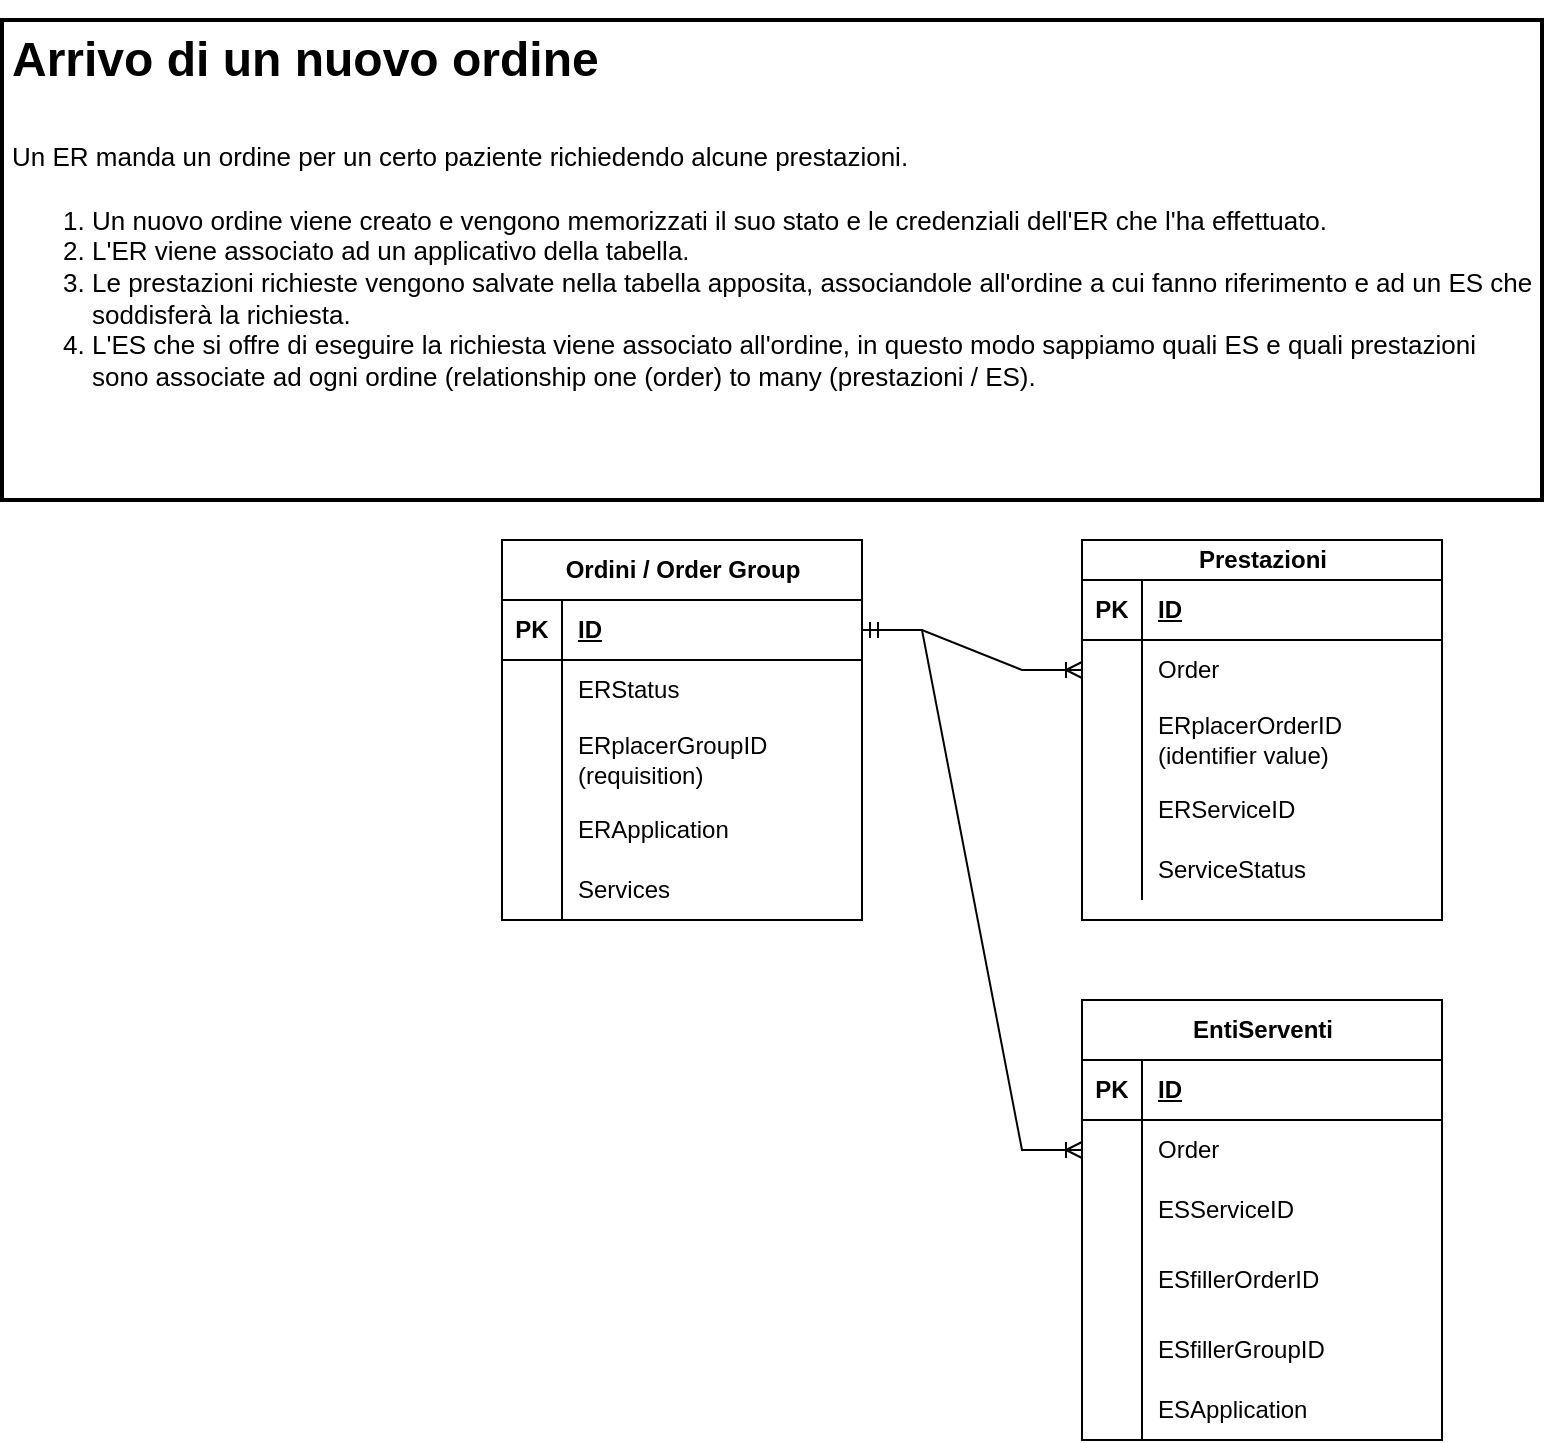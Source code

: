 <mxfile version="21.1.2" type="github">
  <diagram id="C5RBs43oDa-KdzZeNtuy" name="Page-1">
    <mxGraphModel dx="1500" dy="830" grid="1" gridSize="10" guides="1" tooltips="1" connect="1" arrows="1" fold="1" page="1" pageScale="1" pageWidth="827" pageHeight="1169" math="0" shadow="0">
      <root>
        <mxCell id="WIyWlLk6GJQsqaUBKTNV-0" />
        <mxCell id="WIyWlLk6GJQsqaUBKTNV-1" parent="WIyWlLk6GJQsqaUBKTNV-0" />
        <mxCell id="ccIGnVdBJyadtBcD3m43-22" value="Prestazioni" style="shape=table;startSize=20;container=1;collapsible=1;childLayout=tableLayout;fixedRows=1;rowLines=0;fontStyle=1;align=center;resizeLast=1;html=1;" vertex="1" parent="WIyWlLk6GJQsqaUBKTNV-1">
          <mxGeometry x="570" y="270" width="180" height="190" as="geometry" />
        </mxCell>
        <mxCell id="ccIGnVdBJyadtBcD3m43-23" value="" style="shape=tableRow;horizontal=0;startSize=0;swimlaneHead=0;swimlaneBody=0;fillColor=none;collapsible=0;dropTarget=0;points=[[0,0.5],[1,0.5]];portConstraint=eastwest;top=0;left=0;right=0;bottom=1;" vertex="1" parent="ccIGnVdBJyadtBcD3m43-22">
          <mxGeometry y="20" width="180" height="30" as="geometry" />
        </mxCell>
        <mxCell id="ccIGnVdBJyadtBcD3m43-24" value="PK" style="shape=partialRectangle;connectable=0;fillColor=none;top=0;left=0;bottom=0;right=0;fontStyle=1;overflow=hidden;whiteSpace=wrap;html=1;" vertex="1" parent="ccIGnVdBJyadtBcD3m43-23">
          <mxGeometry width="30" height="30" as="geometry">
            <mxRectangle width="30" height="30" as="alternateBounds" />
          </mxGeometry>
        </mxCell>
        <mxCell id="ccIGnVdBJyadtBcD3m43-25" value="ID" style="shape=partialRectangle;connectable=0;fillColor=none;top=0;left=0;bottom=0;right=0;align=left;spacingLeft=6;fontStyle=5;overflow=hidden;whiteSpace=wrap;html=1;" vertex="1" parent="ccIGnVdBJyadtBcD3m43-23">
          <mxGeometry x="30" width="150" height="30" as="geometry">
            <mxRectangle width="150" height="30" as="alternateBounds" />
          </mxGeometry>
        </mxCell>
        <mxCell id="ccIGnVdBJyadtBcD3m43-64" value="" style="shape=tableRow;horizontal=0;startSize=0;swimlaneHead=0;swimlaneBody=0;fillColor=none;collapsible=0;dropTarget=0;points=[[0,0.5],[1,0.5]];portConstraint=eastwest;top=0;left=0;right=0;bottom=0;" vertex="1" parent="ccIGnVdBJyadtBcD3m43-22">
          <mxGeometry y="50" width="180" height="30" as="geometry" />
        </mxCell>
        <mxCell id="ccIGnVdBJyadtBcD3m43-65" value="" style="shape=partialRectangle;connectable=0;fillColor=none;top=0;left=0;bottom=0;right=0;editable=1;overflow=hidden;whiteSpace=wrap;html=1;" vertex="1" parent="ccIGnVdBJyadtBcD3m43-64">
          <mxGeometry width="30" height="30" as="geometry">
            <mxRectangle width="30" height="30" as="alternateBounds" />
          </mxGeometry>
        </mxCell>
        <mxCell id="ccIGnVdBJyadtBcD3m43-66" value="Order" style="shape=partialRectangle;connectable=0;fillColor=none;top=0;left=0;bottom=0;right=0;align=left;spacingLeft=6;overflow=hidden;whiteSpace=wrap;html=1;" vertex="1" parent="ccIGnVdBJyadtBcD3m43-64">
          <mxGeometry x="30" width="150" height="30" as="geometry">
            <mxRectangle width="150" height="30" as="alternateBounds" />
          </mxGeometry>
        </mxCell>
        <mxCell id="ccIGnVdBJyadtBcD3m43-26" value="" style="shape=tableRow;horizontal=0;startSize=0;swimlaneHead=0;swimlaneBody=0;fillColor=none;collapsible=0;dropTarget=0;points=[[0,0.5],[1,0.5]];portConstraint=eastwest;top=0;left=0;right=0;bottom=0;" vertex="1" parent="ccIGnVdBJyadtBcD3m43-22">
          <mxGeometry y="80" width="180" height="40" as="geometry" />
        </mxCell>
        <mxCell id="ccIGnVdBJyadtBcD3m43-27" value="" style="shape=partialRectangle;connectable=0;fillColor=none;top=0;left=0;bottom=0;right=0;editable=1;overflow=hidden;whiteSpace=wrap;html=1;" vertex="1" parent="ccIGnVdBJyadtBcD3m43-26">
          <mxGeometry width="30" height="40" as="geometry">
            <mxRectangle width="30" height="40" as="alternateBounds" />
          </mxGeometry>
        </mxCell>
        <mxCell id="ccIGnVdBJyadtBcD3m43-28" value="ERplacerOrderID&lt;br&gt;(identifier value)" style="shape=partialRectangle;connectable=0;fillColor=none;top=0;left=0;bottom=0;right=0;align=left;spacingLeft=6;overflow=hidden;whiteSpace=wrap;html=1;" vertex="1" parent="ccIGnVdBJyadtBcD3m43-26">
          <mxGeometry x="30" width="150" height="40" as="geometry">
            <mxRectangle width="150" height="40" as="alternateBounds" />
          </mxGeometry>
        </mxCell>
        <mxCell id="ccIGnVdBJyadtBcD3m43-29" value="" style="shape=tableRow;horizontal=0;startSize=0;swimlaneHead=0;swimlaneBody=0;fillColor=none;collapsible=0;dropTarget=0;points=[[0,0.5],[1,0.5]];portConstraint=eastwest;top=0;left=0;right=0;bottom=0;" vertex="1" parent="ccIGnVdBJyadtBcD3m43-22">
          <mxGeometry y="120" width="180" height="30" as="geometry" />
        </mxCell>
        <mxCell id="ccIGnVdBJyadtBcD3m43-30" value="" style="shape=partialRectangle;connectable=0;fillColor=none;top=0;left=0;bottom=0;right=0;editable=1;overflow=hidden;whiteSpace=wrap;html=1;" vertex="1" parent="ccIGnVdBJyadtBcD3m43-29">
          <mxGeometry width="30" height="30" as="geometry">
            <mxRectangle width="30" height="30" as="alternateBounds" />
          </mxGeometry>
        </mxCell>
        <mxCell id="ccIGnVdBJyadtBcD3m43-31" value="ERServiceID" style="shape=partialRectangle;connectable=0;fillColor=none;top=0;left=0;bottom=0;right=0;align=left;spacingLeft=6;overflow=hidden;whiteSpace=wrap;html=1;" vertex="1" parent="ccIGnVdBJyadtBcD3m43-29">
          <mxGeometry x="30" width="150" height="30" as="geometry">
            <mxRectangle width="150" height="30" as="alternateBounds" />
          </mxGeometry>
        </mxCell>
        <mxCell id="ccIGnVdBJyadtBcD3m43-32" value="" style="shape=tableRow;horizontal=0;startSize=0;swimlaneHead=0;swimlaneBody=0;fillColor=none;collapsible=0;dropTarget=0;points=[[0,0.5],[1,0.5]];portConstraint=eastwest;top=0;left=0;right=0;bottom=0;" vertex="1" parent="ccIGnVdBJyadtBcD3m43-22">
          <mxGeometry y="150" width="180" height="30" as="geometry" />
        </mxCell>
        <mxCell id="ccIGnVdBJyadtBcD3m43-33" value="" style="shape=partialRectangle;connectable=0;fillColor=none;top=0;left=0;bottom=0;right=0;editable=1;overflow=hidden;whiteSpace=wrap;html=1;" vertex="1" parent="ccIGnVdBJyadtBcD3m43-32">
          <mxGeometry width="30" height="30" as="geometry">
            <mxRectangle width="30" height="30" as="alternateBounds" />
          </mxGeometry>
        </mxCell>
        <mxCell id="ccIGnVdBJyadtBcD3m43-34" value="ServiceStatus" style="shape=partialRectangle;connectable=0;fillColor=none;top=0;left=0;bottom=0;right=0;align=left;spacingLeft=6;overflow=hidden;whiteSpace=wrap;html=1;" vertex="1" parent="ccIGnVdBJyadtBcD3m43-32">
          <mxGeometry x="30" width="150" height="30" as="geometry">
            <mxRectangle width="150" height="30" as="alternateBounds" />
          </mxGeometry>
        </mxCell>
        <mxCell id="ccIGnVdBJyadtBcD3m43-35" value="Ordini / Order Group" style="shape=table;startSize=30;container=1;collapsible=1;childLayout=tableLayout;fixedRows=1;rowLines=0;fontStyle=1;align=center;resizeLast=1;html=1;" vertex="1" parent="WIyWlLk6GJQsqaUBKTNV-1">
          <mxGeometry x="280" y="270" width="180" height="190" as="geometry" />
        </mxCell>
        <mxCell id="ccIGnVdBJyadtBcD3m43-36" value="" style="shape=tableRow;horizontal=0;startSize=0;swimlaneHead=0;swimlaneBody=0;fillColor=none;collapsible=0;dropTarget=0;points=[[0,0.5],[1,0.5]];portConstraint=eastwest;top=0;left=0;right=0;bottom=1;" vertex="1" parent="ccIGnVdBJyadtBcD3m43-35">
          <mxGeometry y="30" width="180" height="30" as="geometry" />
        </mxCell>
        <mxCell id="ccIGnVdBJyadtBcD3m43-37" value="PK" style="shape=partialRectangle;connectable=0;fillColor=none;top=0;left=0;bottom=0;right=0;fontStyle=1;overflow=hidden;whiteSpace=wrap;html=1;" vertex="1" parent="ccIGnVdBJyadtBcD3m43-36">
          <mxGeometry width="30" height="30" as="geometry">
            <mxRectangle width="30" height="30" as="alternateBounds" />
          </mxGeometry>
        </mxCell>
        <mxCell id="ccIGnVdBJyadtBcD3m43-38" value="ID" style="shape=partialRectangle;connectable=0;fillColor=none;top=0;left=0;bottom=0;right=0;align=left;spacingLeft=6;fontStyle=5;overflow=hidden;whiteSpace=wrap;html=1;" vertex="1" parent="ccIGnVdBJyadtBcD3m43-36">
          <mxGeometry x="30" width="150" height="30" as="geometry">
            <mxRectangle width="150" height="30" as="alternateBounds" />
          </mxGeometry>
        </mxCell>
        <mxCell id="ccIGnVdBJyadtBcD3m43-39" value="" style="shape=tableRow;horizontal=0;startSize=0;swimlaneHead=0;swimlaneBody=0;fillColor=none;collapsible=0;dropTarget=0;points=[[0,0.5],[1,0.5]];portConstraint=eastwest;top=0;left=0;right=0;bottom=0;" vertex="1" parent="ccIGnVdBJyadtBcD3m43-35">
          <mxGeometry y="60" width="180" height="30" as="geometry" />
        </mxCell>
        <mxCell id="ccIGnVdBJyadtBcD3m43-40" value="" style="shape=partialRectangle;connectable=0;fillColor=none;top=0;left=0;bottom=0;right=0;editable=1;overflow=hidden;whiteSpace=wrap;html=1;" vertex="1" parent="ccIGnVdBJyadtBcD3m43-39">
          <mxGeometry width="30" height="30" as="geometry">
            <mxRectangle width="30" height="30" as="alternateBounds" />
          </mxGeometry>
        </mxCell>
        <mxCell id="ccIGnVdBJyadtBcD3m43-41" value="ERStatus" style="shape=partialRectangle;connectable=0;fillColor=none;top=0;left=0;bottom=0;right=0;align=left;spacingLeft=6;overflow=hidden;whiteSpace=wrap;html=1;" vertex="1" parent="ccIGnVdBJyadtBcD3m43-39">
          <mxGeometry x="30" width="150" height="30" as="geometry">
            <mxRectangle width="150" height="30" as="alternateBounds" />
          </mxGeometry>
        </mxCell>
        <mxCell id="ccIGnVdBJyadtBcD3m43-42" value="" style="shape=tableRow;horizontal=0;startSize=0;swimlaneHead=0;swimlaneBody=0;fillColor=none;collapsible=0;dropTarget=0;points=[[0,0.5],[1,0.5]];portConstraint=eastwest;top=0;left=0;right=0;bottom=0;" vertex="1" parent="ccIGnVdBJyadtBcD3m43-35">
          <mxGeometry y="90" width="180" height="40" as="geometry" />
        </mxCell>
        <mxCell id="ccIGnVdBJyadtBcD3m43-43" value="" style="shape=partialRectangle;connectable=0;fillColor=none;top=0;left=0;bottom=0;right=0;editable=1;overflow=hidden;whiteSpace=wrap;html=1;" vertex="1" parent="ccIGnVdBJyadtBcD3m43-42">
          <mxGeometry width="30" height="40" as="geometry">
            <mxRectangle width="30" height="40" as="alternateBounds" />
          </mxGeometry>
        </mxCell>
        <mxCell id="ccIGnVdBJyadtBcD3m43-44" value="ERplacerGroupID (requisition)" style="shape=partialRectangle;connectable=0;fillColor=none;top=0;left=0;bottom=0;right=0;align=left;spacingLeft=6;overflow=hidden;whiteSpace=wrap;html=1;" vertex="1" parent="ccIGnVdBJyadtBcD3m43-42">
          <mxGeometry x="30" width="150" height="40" as="geometry">
            <mxRectangle width="150" height="40" as="alternateBounds" />
          </mxGeometry>
        </mxCell>
        <mxCell id="ccIGnVdBJyadtBcD3m43-45" value="" style="shape=tableRow;horizontal=0;startSize=0;swimlaneHead=0;swimlaneBody=0;fillColor=none;collapsible=0;dropTarget=0;points=[[0,0.5],[1,0.5]];portConstraint=eastwest;top=0;left=0;right=0;bottom=0;" vertex="1" parent="ccIGnVdBJyadtBcD3m43-35">
          <mxGeometry y="130" width="180" height="30" as="geometry" />
        </mxCell>
        <mxCell id="ccIGnVdBJyadtBcD3m43-46" value="" style="shape=partialRectangle;connectable=0;fillColor=none;top=0;left=0;bottom=0;right=0;editable=1;overflow=hidden;whiteSpace=wrap;html=1;" vertex="1" parent="ccIGnVdBJyadtBcD3m43-45">
          <mxGeometry width="30" height="30" as="geometry">
            <mxRectangle width="30" height="30" as="alternateBounds" />
          </mxGeometry>
        </mxCell>
        <mxCell id="ccIGnVdBJyadtBcD3m43-47" value="ERApplication" style="shape=partialRectangle;connectable=0;fillColor=none;top=0;left=0;bottom=0;right=0;align=left;spacingLeft=6;overflow=hidden;whiteSpace=wrap;html=1;" vertex="1" parent="ccIGnVdBJyadtBcD3m43-45">
          <mxGeometry x="30" width="150" height="30" as="geometry">
            <mxRectangle width="150" height="30" as="alternateBounds" />
          </mxGeometry>
        </mxCell>
        <mxCell id="ccIGnVdBJyadtBcD3m43-61" value="" style="shape=tableRow;horizontal=0;startSize=0;swimlaneHead=0;swimlaneBody=0;fillColor=none;collapsible=0;dropTarget=0;points=[[0,0.5],[1,0.5]];portConstraint=eastwest;top=0;left=0;right=0;bottom=0;" vertex="1" parent="ccIGnVdBJyadtBcD3m43-35">
          <mxGeometry y="160" width="180" height="30" as="geometry" />
        </mxCell>
        <mxCell id="ccIGnVdBJyadtBcD3m43-62" value="" style="shape=partialRectangle;connectable=0;fillColor=none;top=0;left=0;bottom=0;right=0;editable=1;overflow=hidden;whiteSpace=wrap;html=1;" vertex="1" parent="ccIGnVdBJyadtBcD3m43-61">
          <mxGeometry width="30" height="30" as="geometry">
            <mxRectangle width="30" height="30" as="alternateBounds" />
          </mxGeometry>
        </mxCell>
        <mxCell id="ccIGnVdBJyadtBcD3m43-63" value="Services" style="shape=partialRectangle;connectable=0;fillColor=none;top=0;left=0;bottom=0;right=0;align=left;spacingLeft=6;overflow=hidden;whiteSpace=wrap;html=1;" vertex="1" parent="ccIGnVdBJyadtBcD3m43-61">
          <mxGeometry x="30" width="150" height="30" as="geometry">
            <mxRectangle width="150" height="30" as="alternateBounds" />
          </mxGeometry>
        </mxCell>
        <mxCell id="ccIGnVdBJyadtBcD3m43-67" value="EntiServenti" style="shape=table;startSize=30;container=1;collapsible=1;childLayout=tableLayout;fixedRows=1;rowLines=0;fontStyle=1;align=center;resizeLast=1;html=1;" vertex="1" parent="WIyWlLk6GJQsqaUBKTNV-1">
          <mxGeometry x="570" y="500" width="180" height="220" as="geometry" />
        </mxCell>
        <mxCell id="ccIGnVdBJyadtBcD3m43-68" value="" style="shape=tableRow;horizontal=0;startSize=0;swimlaneHead=0;swimlaneBody=0;fillColor=none;collapsible=0;dropTarget=0;points=[[0,0.5],[1,0.5]];portConstraint=eastwest;top=0;left=0;right=0;bottom=1;" vertex="1" parent="ccIGnVdBJyadtBcD3m43-67">
          <mxGeometry y="30" width="180" height="30" as="geometry" />
        </mxCell>
        <mxCell id="ccIGnVdBJyadtBcD3m43-69" value="PK" style="shape=partialRectangle;connectable=0;fillColor=none;top=0;left=0;bottom=0;right=0;fontStyle=1;overflow=hidden;whiteSpace=wrap;html=1;" vertex="1" parent="ccIGnVdBJyadtBcD3m43-68">
          <mxGeometry width="30" height="30" as="geometry">
            <mxRectangle width="30" height="30" as="alternateBounds" />
          </mxGeometry>
        </mxCell>
        <mxCell id="ccIGnVdBJyadtBcD3m43-70" value="ID" style="shape=partialRectangle;connectable=0;fillColor=none;top=0;left=0;bottom=0;right=0;align=left;spacingLeft=6;fontStyle=5;overflow=hidden;whiteSpace=wrap;html=1;" vertex="1" parent="ccIGnVdBJyadtBcD3m43-68">
          <mxGeometry x="30" width="150" height="30" as="geometry">
            <mxRectangle width="150" height="30" as="alternateBounds" />
          </mxGeometry>
        </mxCell>
        <mxCell id="ccIGnVdBJyadtBcD3m43-71" value="" style="shape=tableRow;horizontal=0;startSize=0;swimlaneHead=0;swimlaneBody=0;fillColor=none;collapsible=0;dropTarget=0;points=[[0,0.5],[1,0.5]];portConstraint=eastwest;top=0;left=0;right=0;bottom=0;" vertex="1" parent="ccIGnVdBJyadtBcD3m43-67">
          <mxGeometry y="60" width="180" height="30" as="geometry" />
        </mxCell>
        <mxCell id="ccIGnVdBJyadtBcD3m43-72" value="" style="shape=partialRectangle;connectable=0;fillColor=none;top=0;left=0;bottom=0;right=0;editable=1;overflow=hidden;whiteSpace=wrap;html=1;" vertex="1" parent="ccIGnVdBJyadtBcD3m43-71">
          <mxGeometry width="30" height="30" as="geometry">
            <mxRectangle width="30" height="30" as="alternateBounds" />
          </mxGeometry>
        </mxCell>
        <mxCell id="ccIGnVdBJyadtBcD3m43-73" value="Order" style="shape=partialRectangle;connectable=0;fillColor=none;top=0;left=0;bottom=0;right=0;align=left;spacingLeft=6;overflow=hidden;whiteSpace=wrap;html=1;" vertex="1" parent="ccIGnVdBJyadtBcD3m43-71">
          <mxGeometry x="30" width="150" height="30" as="geometry">
            <mxRectangle width="150" height="30" as="alternateBounds" />
          </mxGeometry>
        </mxCell>
        <mxCell id="ccIGnVdBJyadtBcD3m43-99" value="" style="shape=tableRow;horizontal=0;startSize=0;swimlaneHead=0;swimlaneBody=0;fillColor=none;collapsible=0;dropTarget=0;points=[[0,0.5],[1,0.5]];portConstraint=eastwest;top=0;left=0;right=0;bottom=0;" vertex="1" parent="ccIGnVdBJyadtBcD3m43-67">
          <mxGeometry y="90" width="180" height="30" as="geometry" />
        </mxCell>
        <mxCell id="ccIGnVdBJyadtBcD3m43-100" value="" style="shape=partialRectangle;connectable=0;fillColor=none;top=0;left=0;bottom=0;right=0;editable=1;overflow=hidden;whiteSpace=wrap;html=1;" vertex="1" parent="ccIGnVdBJyadtBcD3m43-99">
          <mxGeometry width="30" height="30" as="geometry">
            <mxRectangle width="30" height="30" as="alternateBounds" />
          </mxGeometry>
        </mxCell>
        <mxCell id="ccIGnVdBJyadtBcD3m43-101" value="ESServiceID" style="shape=partialRectangle;connectable=0;fillColor=none;top=0;left=0;bottom=0;right=0;align=left;spacingLeft=6;overflow=hidden;whiteSpace=wrap;html=1;" vertex="1" parent="ccIGnVdBJyadtBcD3m43-99">
          <mxGeometry x="30" width="150" height="30" as="geometry">
            <mxRectangle width="150" height="30" as="alternateBounds" />
          </mxGeometry>
        </mxCell>
        <mxCell id="ccIGnVdBJyadtBcD3m43-74" value="" style="shape=tableRow;horizontal=0;startSize=0;swimlaneHead=0;swimlaneBody=0;fillColor=none;collapsible=0;dropTarget=0;points=[[0,0.5],[1,0.5]];portConstraint=eastwest;top=0;left=0;right=0;bottom=0;" vertex="1" parent="ccIGnVdBJyadtBcD3m43-67">
          <mxGeometry y="120" width="180" height="40" as="geometry" />
        </mxCell>
        <mxCell id="ccIGnVdBJyadtBcD3m43-75" value="" style="shape=partialRectangle;connectable=0;fillColor=none;top=0;left=0;bottom=0;right=0;editable=1;overflow=hidden;whiteSpace=wrap;html=1;" vertex="1" parent="ccIGnVdBJyadtBcD3m43-74">
          <mxGeometry width="30" height="40" as="geometry">
            <mxRectangle width="30" height="40" as="alternateBounds" />
          </mxGeometry>
        </mxCell>
        <mxCell id="ccIGnVdBJyadtBcD3m43-76" value="ESfillerOrderID" style="shape=partialRectangle;connectable=0;fillColor=none;top=0;left=0;bottom=0;right=0;align=left;spacingLeft=6;overflow=hidden;whiteSpace=wrap;html=1;" vertex="1" parent="ccIGnVdBJyadtBcD3m43-74">
          <mxGeometry x="30" width="150" height="40" as="geometry">
            <mxRectangle width="150" height="40" as="alternateBounds" />
          </mxGeometry>
        </mxCell>
        <mxCell id="ccIGnVdBJyadtBcD3m43-77" value="" style="shape=tableRow;horizontal=0;startSize=0;swimlaneHead=0;swimlaneBody=0;fillColor=none;collapsible=0;dropTarget=0;points=[[0,0.5],[1,0.5]];portConstraint=eastwest;top=0;left=0;right=0;bottom=0;" vertex="1" parent="ccIGnVdBJyadtBcD3m43-67">
          <mxGeometry y="160" width="180" height="30" as="geometry" />
        </mxCell>
        <mxCell id="ccIGnVdBJyadtBcD3m43-78" value="" style="shape=partialRectangle;connectable=0;fillColor=none;top=0;left=0;bottom=0;right=0;editable=1;overflow=hidden;whiteSpace=wrap;html=1;" vertex="1" parent="ccIGnVdBJyadtBcD3m43-77">
          <mxGeometry width="30" height="30" as="geometry">
            <mxRectangle width="30" height="30" as="alternateBounds" />
          </mxGeometry>
        </mxCell>
        <mxCell id="ccIGnVdBJyadtBcD3m43-79" value="ESfillerGroupID" style="shape=partialRectangle;connectable=0;fillColor=none;top=0;left=0;bottom=0;right=0;align=left;spacingLeft=6;overflow=hidden;whiteSpace=wrap;html=1;" vertex="1" parent="ccIGnVdBJyadtBcD3m43-77">
          <mxGeometry x="30" width="150" height="30" as="geometry">
            <mxRectangle width="150" height="30" as="alternateBounds" />
          </mxGeometry>
        </mxCell>
        <mxCell id="ccIGnVdBJyadtBcD3m43-80" value="" style="shape=tableRow;horizontal=0;startSize=0;swimlaneHead=0;swimlaneBody=0;fillColor=none;collapsible=0;dropTarget=0;points=[[0,0.5],[1,0.5]];portConstraint=eastwest;top=0;left=0;right=0;bottom=0;" vertex="1" parent="ccIGnVdBJyadtBcD3m43-67">
          <mxGeometry y="190" width="180" height="30" as="geometry" />
        </mxCell>
        <mxCell id="ccIGnVdBJyadtBcD3m43-81" value="" style="shape=partialRectangle;connectable=0;fillColor=none;top=0;left=0;bottom=0;right=0;editable=1;overflow=hidden;whiteSpace=wrap;html=1;" vertex="1" parent="ccIGnVdBJyadtBcD3m43-80">
          <mxGeometry width="30" height="30" as="geometry">
            <mxRectangle width="30" height="30" as="alternateBounds" />
          </mxGeometry>
        </mxCell>
        <mxCell id="ccIGnVdBJyadtBcD3m43-82" value="ESApplication" style="shape=partialRectangle;connectable=0;fillColor=none;top=0;left=0;bottom=0;right=0;align=left;spacingLeft=6;overflow=hidden;whiteSpace=wrap;html=1;" vertex="1" parent="ccIGnVdBJyadtBcD3m43-80">
          <mxGeometry x="30" width="150" height="30" as="geometry">
            <mxRectangle width="150" height="30" as="alternateBounds" />
          </mxGeometry>
        </mxCell>
        <mxCell id="ccIGnVdBJyadtBcD3m43-97" value="" style="edgeStyle=entityRelationEdgeStyle;fontSize=12;html=1;endArrow=ERoneToMany;startArrow=ERmandOne;rounded=0;exitX=1;exitY=0.5;exitDx=0;exitDy=0;entryX=0;entryY=0.5;entryDx=0;entryDy=0;" edge="1" parent="WIyWlLk6GJQsqaUBKTNV-1" source="ccIGnVdBJyadtBcD3m43-36" target="ccIGnVdBJyadtBcD3m43-64">
          <mxGeometry width="100" height="100" relative="1" as="geometry">
            <mxPoint x="510" y="480" as="sourcePoint" />
            <mxPoint x="610" y="380" as="targetPoint" />
          </mxGeometry>
        </mxCell>
        <mxCell id="ccIGnVdBJyadtBcD3m43-98" value="&lt;h1&gt;&lt;span style=&quot;background-color: initial;&quot;&gt;Arrivo di un nuovo ordine&lt;/span&gt;&lt;span style=&quot;background-color: initial; font-size: 12px; font-weight: normal;&quot;&gt;&amp;nbsp;&lt;/span&gt;&lt;/h1&gt;&lt;h1&gt;&lt;span style=&quot;background-color: initial; font-weight: normal;&quot;&gt;&lt;font style=&quot;font-size: 13px;&quot;&gt;Un ER manda un ordine per un certo paziente richiedendo alcune prestazioni. &lt;br&gt;&lt;ol&gt;&lt;li&gt;&lt;span style=&quot;background-color: initial; font-weight: normal;&quot;&gt;&lt;font style=&quot;font-size: 13px;&quot;&gt;Un nuovo ordine viene creato e vengono memorizzati il suo stato e le credenziali dell&#39;ER che l&#39;ha effettuato.&amp;nbsp;&lt;/font&gt;&lt;/span&gt;&lt;/li&gt;&lt;li style=&quot;border-color: var(--border-color);&quot;&gt;L&#39;ER viene associato ad un applicativo della tabella.&amp;nbsp;&lt;/li&gt;&lt;li&gt;&lt;font style=&quot;font-size: 13px;&quot;&gt;Le prestazioni richieste vengono salvate nella tabella apposita, associandole all&#39;ordine a cui fanno riferimento e ad un ES che soddisferà la richiesta.&amp;nbsp;&lt;/font&gt;&lt;/li&gt;&lt;li&gt;&lt;span style=&quot;background-color: initial; font-weight: normal;&quot;&gt;&lt;font style=&quot;font-size: 13px;&quot;&gt;L&#39;ES che si offre di eseguire la richiesta viene associato all&#39;ordine, in questo modo sappiamo quali ES e quali prestazioni sono associate ad ogni ordine (relationship one (order) to many (prestazioni / ES).&lt;/font&gt;&lt;/span&gt;&lt;/li&gt;&lt;/ol&gt;&lt;/font&gt;&lt;/span&gt;&lt;/h1&gt;" style="text;html=1;spacing=5;spacingTop=-20;whiteSpace=wrap;overflow=hidden;rounded=0;fillColor=default;strokeWidth=2;strokeColor=default;" vertex="1" parent="WIyWlLk6GJQsqaUBKTNV-1">
          <mxGeometry x="30" y="10" width="770" height="240" as="geometry" />
        </mxCell>
        <mxCell id="ccIGnVdBJyadtBcD3m43-102" value="" style="edgeStyle=entityRelationEdgeStyle;fontSize=12;html=1;endArrow=ERoneToMany;startArrow=ERmandOne;rounded=0;exitX=1;exitY=0.5;exitDx=0;exitDy=0;" edge="1" parent="WIyWlLk6GJQsqaUBKTNV-1" source="ccIGnVdBJyadtBcD3m43-36" target="ccIGnVdBJyadtBcD3m43-71">
          <mxGeometry width="100" height="100" relative="1" as="geometry">
            <mxPoint x="470" y="325" as="sourcePoint" />
            <mxPoint x="580" y="345" as="targetPoint" />
          </mxGeometry>
        </mxCell>
      </root>
    </mxGraphModel>
  </diagram>
</mxfile>
